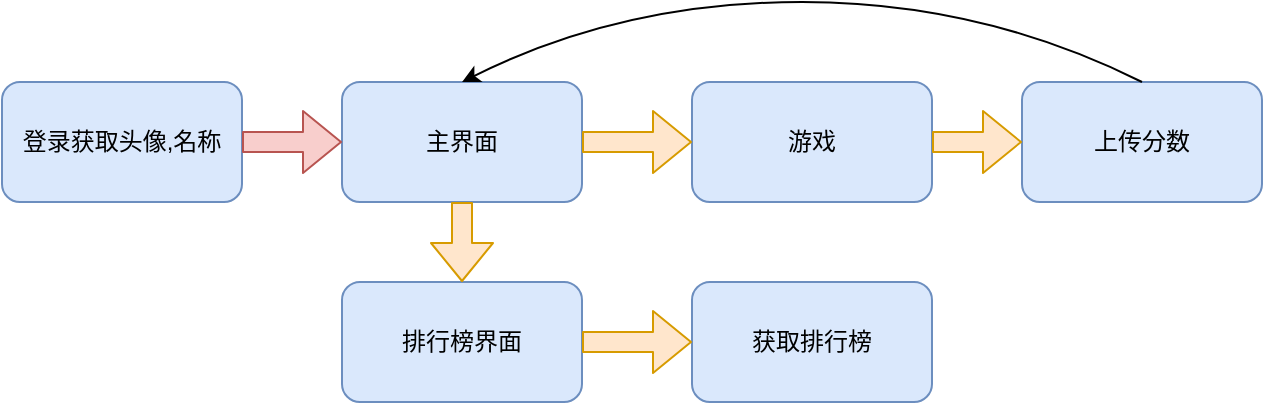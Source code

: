 <mxfile pages="1" version="11.2.8" type="device"><diagram id="bvt-76GLkLdHg0dMlECs" name="第 1 页"><mxGraphModel dx="1426" dy="669" grid="1" gridSize="10" guides="1" tooltips="1" connect="1" arrows="1" fold="1" page="1" pageScale="1" pageWidth="827" pageHeight="1169" math="0" shadow="0"><root><mxCell id="0"/><mxCell id="1" parent="0"/><mxCell id="SB-P0jJ9B_HXEwd1Z8-C-1" value="登录获取头像,名称" style="rounded=1;whiteSpace=wrap;html=1;fillColor=#dae8fc;strokeColor=#6c8ebf;" vertex="1" parent="1"><mxGeometry x="100" y="210" width="120" height="60" as="geometry"/></mxCell><mxCell id="SB-P0jJ9B_HXEwd1Z8-C-2" value="主界面" style="rounded=1;whiteSpace=wrap;html=1;fillColor=#dae8fc;strokeColor=#6c8ebf;" vertex="1" parent="1"><mxGeometry x="270" y="210" width="120" height="60" as="geometry"/></mxCell><mxCell id="SB-P0jJ9B_HXEwd1Z8-C-3" value="排行榜界面" style="rounded=1;whiteSpace=wrap;html=1;fillColor=#dae8fc;strokeColor=#6c8ebf;" vertex="1" parent="1"><mxGeometry x="270" y="310" width="120" height="60" as="geometry"/></mxCell><mxCell id="SB-P0jJ9B_HXEwd1Z8-C-4" value="" style="shape=flexArrow;endArrow=classic;html=1;entryX=0;entryY=0.5;entryDx=0;entryDy=0;exitX=1;exitY=0.5;exitDx=0;exitDy=0;fillColor=#f8cecc;strokeColor=#b85450;" edge="1" parent="1" source="SB-P0jJ9B_HXEwd1Z8-C-1" target="SB-P0jJ9B_HXEwd1Z8-C-2"><mxGeometry width="50" height="50" relative="1" as="geometry"><mxPoint x="100" y="460" as="sourcePoint"/><mxPoint x="150" y="410" as="targetPoint"/></mxGeometry></mxCell><mxCell id="SB-P0jJ9B_HXEwd1Z8-C-5" value="游戏" style="rounded=1;whiteSpace=wrap;html=1;fillColor=#dae8fc;strokeColor=#6c8ebf;" vertex="1" parent="1"><mxGeometry x="445" y="210" width="120" height="60" as="geometry"/></mxCell><mxCell id="SB-P0jJ9B_HXEwd1Z8-C-6" value="" style="shape=flexArrow;endArrow=classic;html=1;entryX=0;entryY=0.5;entryDx=0;entryDy=0;exitX=1;exitY=0.5;exitDx=0;exitDy=0;fillColor=#ffe6cc;strokeColor=#d79b00;" edge="1" parent="1" target="SB-P0jJ9B_HXEwd1Z8-C-5" source="SB-P0jJ9B_HXEwd1Z8-C-2"><mxGeometry width="50" height="50" relative="1" as="geometry"><mxPoint x="403" y="240" as="sourcePoint"/><mxPoint x="356" y="410" as="targetPoint"/></mxGeometry></mxCell><mxCell id="SB-P0jJ9B_HXEwd1Z8-C-7" value="上传分数" style="rounded=1;whiteSpace=wrap;html=1;fillColor=#dae8fc;strokeColor=#6c8ebf;" vertex="1" parent="1"><mxGeometry x="610" y="210" width="120" height="60" as="geometry"/></mxCell><mxCell id="SB-P0jJ9B_HXEwd1Z8-C-8" value="" style="shape=flexArrow;endArrow=classic;html=1;entryX=0;entryY=0.5;entryDx=0;entryDy=0;fillColor=#ffe6cc;strokeColor=#d79b00;exitX=1;exitY=0.5;exitDx=0;exitDy=0;" edge="1" parent="1" target="SB-P0jJ9B_HXEwd1Z8-C-7" source="SB-P0jJ9B_HXEwd1Z8-C-5"><mxGeometry width="50" height="50" relative="1" as="geometry"><mxPoint x="580" y="240" as="sourcePoint"/><mxPoint x="500" y="410" as="targetPoint"/></mxGeometry></mxCell><mxCell id="SB-P0jJ9B_HXEwd1Z8-C-9" value="" style="curved=1;endArrow=classic;html=1;exitX=0.5;exitY=0;exitDx=0;exitDy=0;entryX=0.5;entryY=0;entryDx=0;entryDy=0;" edge="1" parent="1" source="SB-P0jJ9B_HXEwd1Z8-C-7" target="SB-P0jJ9B_HXEwd1Z8-C-2"><mxGeometry width="50" height="50" relative="1" as="geometry"><mxPoint x="100" y="460" as="sourcePoint"/><mxPoint x="150" y="410" as="targetPoint"/><Array as="points"><mxPoint x="590" y="170"/><mxPoint x="410" y="170"/></Array></mxGeometry></mxCell><mxCell id="SB-P0jJ9B_HXEwd1Z8-C-12" value="" style="edgeStyle=orthogonalEdgeStyle;rounded=0;orthogonalLoop=1;jettySize=auto;html=1;" edge="1" parent="1" source="SB-P0jJ9B_HXEwd1Z8-C-10" target="SB-P0jJ9B_HXEwd1Z8-C-3"><mxGeometry relative="1" as="geometry"/></mxCell><mxCell id="SB-P0jJ9B_HXEwd1Z8-C-10" value="获取排行榜" style="rounded=1;whiteSpace=wrap;html=1;fillColor=#dae8fc;strokeColor=#6c8ebf;" vertex="1" parent="1"><mxGeometry x="445" y="310" width="120" height="60" as="geometry"/></mxCell><mxCell id="SB-P0jJ9B_HXEwd1Z8-C-11" value="" style="shape=flexArrow;endArrow=classic;html=1;entryX=0;entryY=0.5;entryDx=0;entryDy=0;exitX=1;exitY=0.5;exitDx=0;exitDy=0;fillColor=#ffe6cc;strokeColor=#d79b00;" edge="1" parent="1" target="SB-P0jJ9B_HXEwd1Z8-C-10" source="SB-P0jJ9B_HXEwd1Z8-C-3"><mxGeometry width="50" height="50" relative="1" as="geometry"><mxPoint x="425" y="370" as="sourcePoint"/><mxPoint x="355" y="540" as="targetPoint"/></mxGeometry></mxCell><mxCell id="SB-P0jJ9B_HXEwd1Z8-C-13" value="" style="shape=flexArrow;endArrow=classic;html=1;entryX=0.5;entryY=0;entryDx=0;entryDy=0;exitX=0.5;exitY=1;exitDx=0;exitDy=0;fillColor=#ffe6cc;strokeColor=#d79b00;" edge="1" parent="1" source="SB-P0jJ9B_HXEwd1Z8-C-2" target="SB-P0jJ9B_HXEwd1Z8-C-3"><mxGeometry width="50" height="50" relative="1" as="geometry"><mxPoint x="310" y="299.5" as="sourcePoint"/><mxPoint x="370" y="299.5" as="targetPoint"/></mxGeometry></mxCell></root></mxGraphModel></diagram></mxfile>